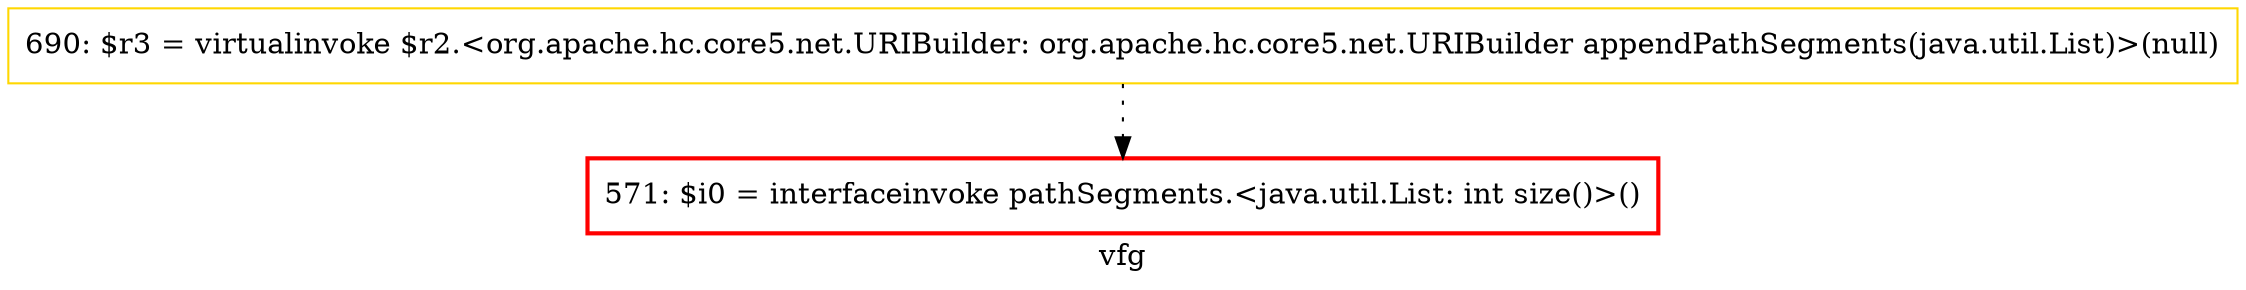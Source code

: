 digraph "vfg" {
    label="vfg";
node [shape=box];
"571: $i0 = interfaceinvoke pathSegments.<java.util.List: int size()>()" [style=bold] [color=red]
"690: $r3 = virtualinvoke $r2.<org.apache.hc.core5.net.URIBuilder: org.apache.hc.core5.net.URIBuilder appendPathSegments(java.util.List)>(null)" [color=gold]
"690: $r3 = virtualinvoke $r2.<org.apache.hc.core5.net.URIBuilder: org.apache.hc.core5.net.URIBuilder appendPathSegments(java.util.List)>(null)"->"571: $i0 = interfaceinvoke pathSegments.<java.util.List: int size()>()" [style=dotted];

}